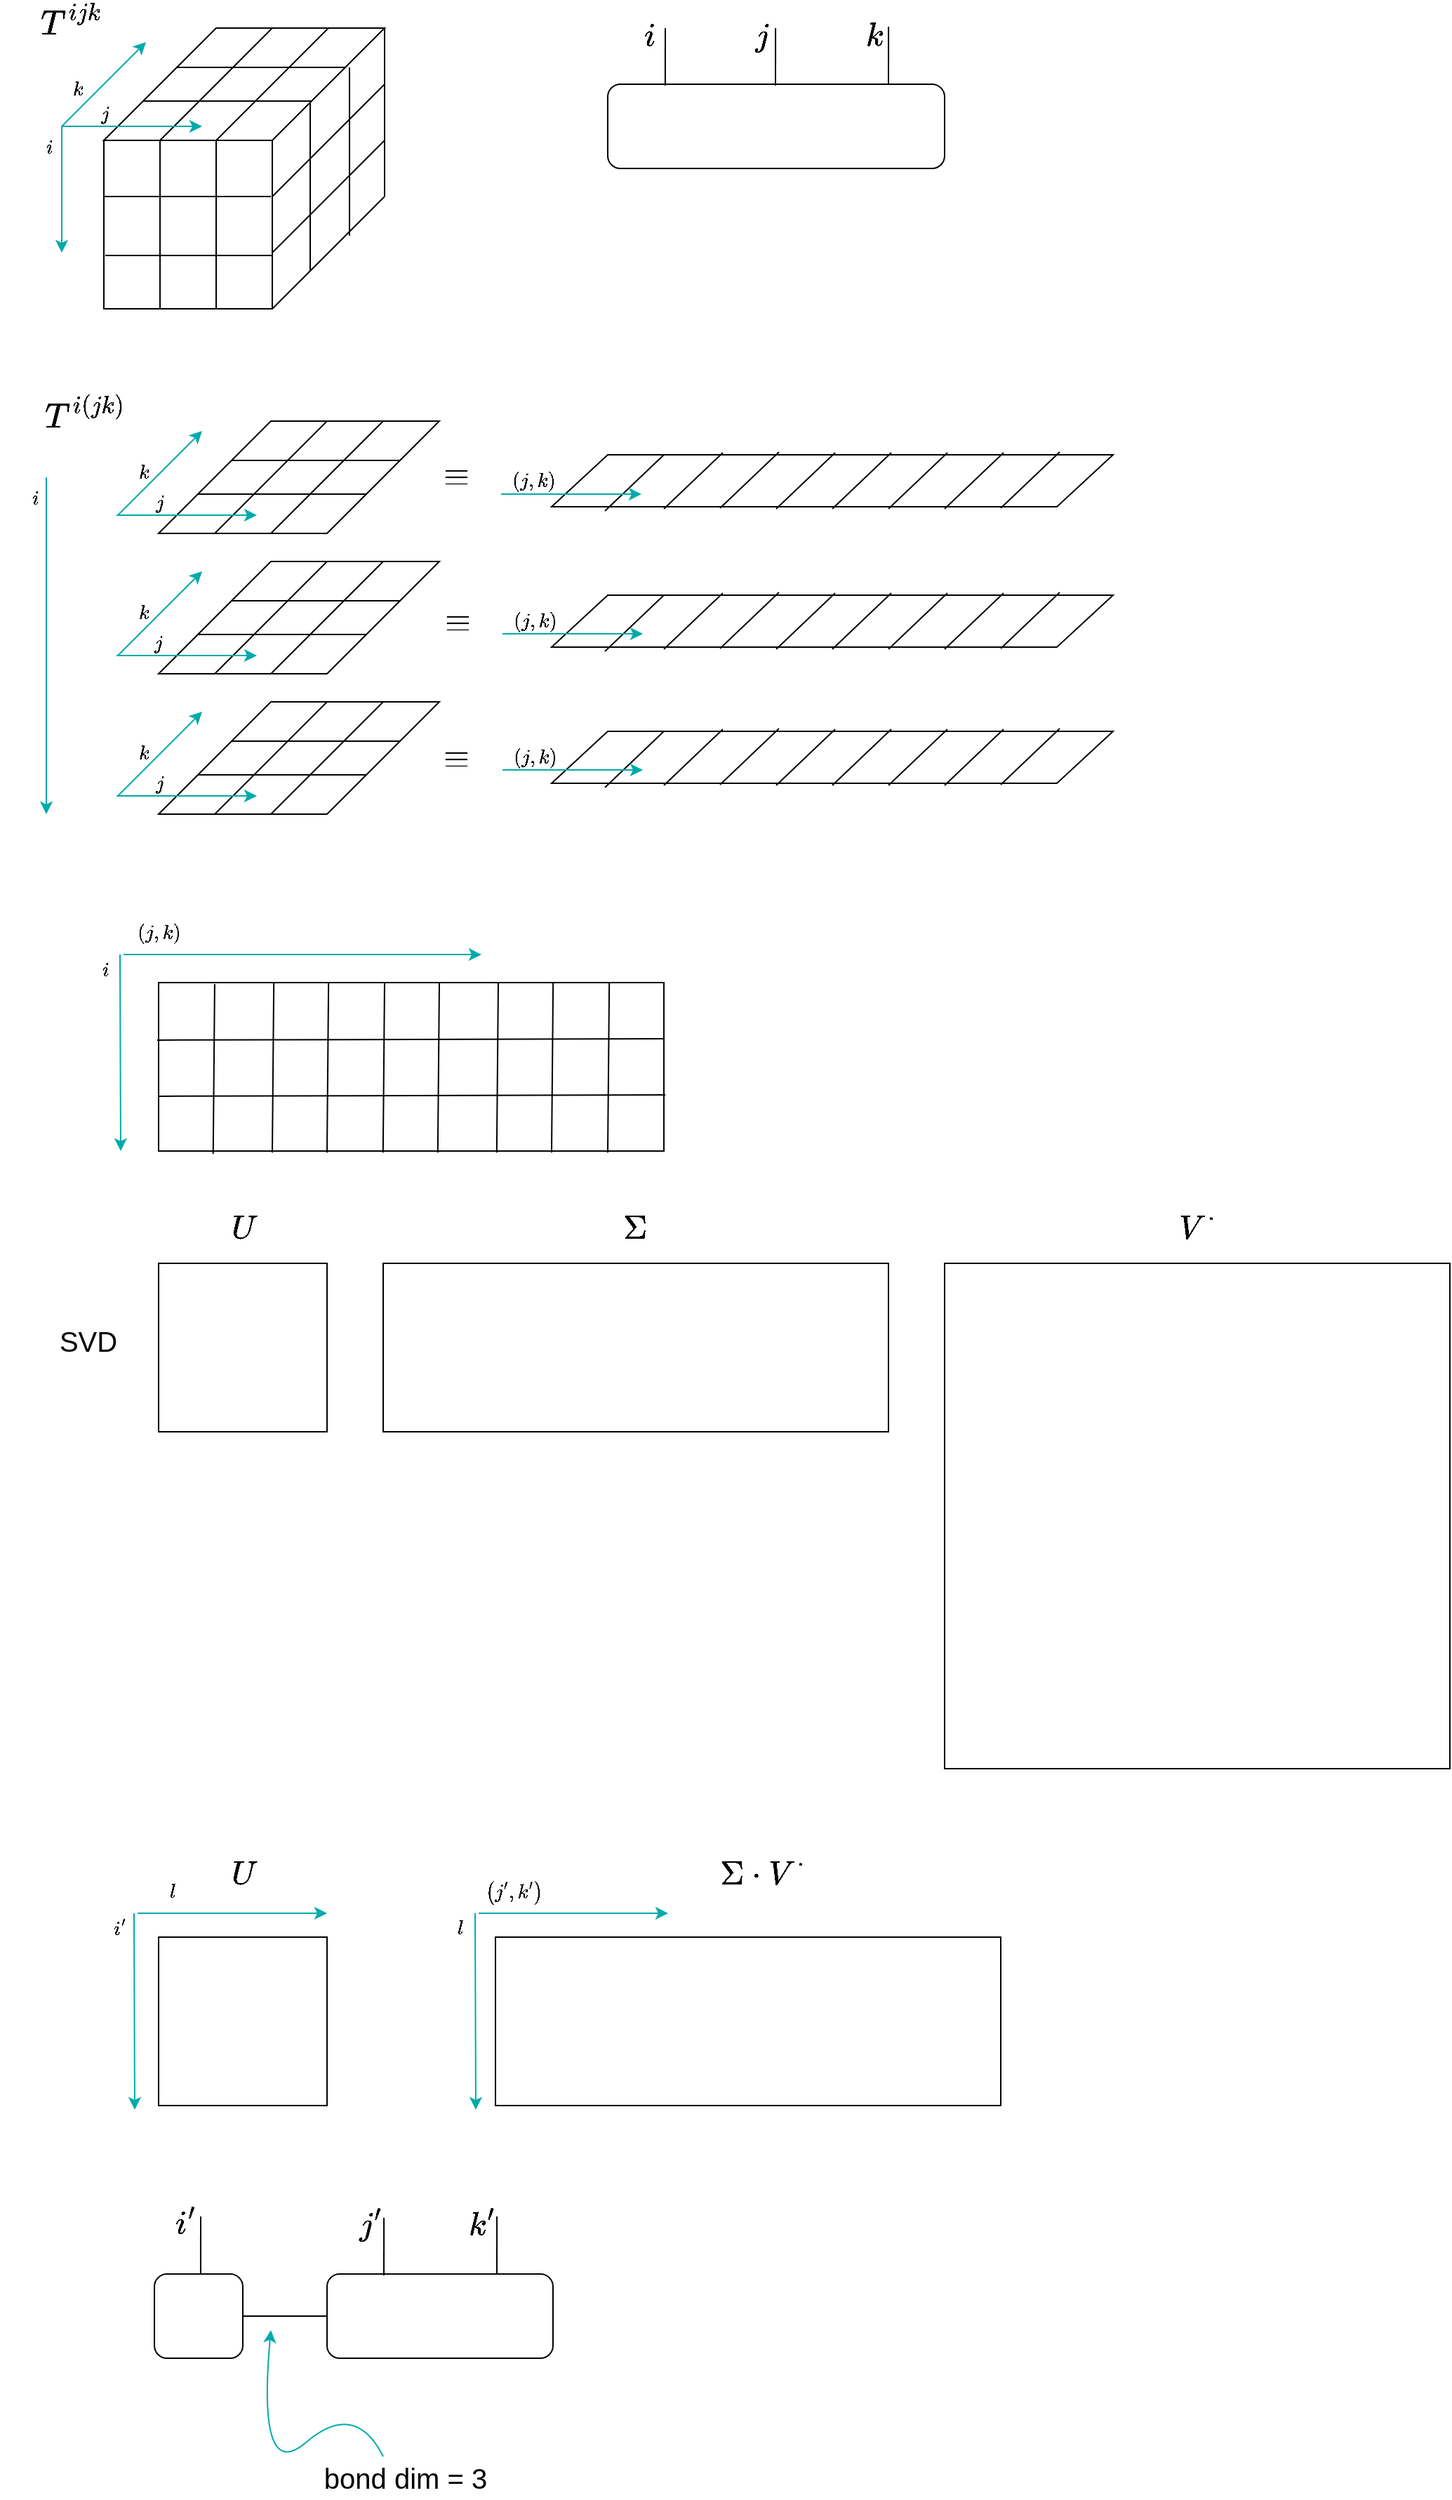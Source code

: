 <mxfile version="20.2.0" type="github">
  <diagram id="OLXH5Rios0bmcm2Qf8b4" name="ページ1">
    <mxGraphModel dx="574" dy="364" grid="1" gridSize="10" guides="1" tooltips="1" connect="1" arrows="1" fold="1" page="1" pageScale="1" pageWidth="1169" pageHeight="1654" math="1" shadow="0">
      <root>
        <mxCell id="0" />
        <mxCell id="1" parent="0" />
        <mxCell id="bx8ym8qFhhhml1JpM3Kk-1" value="" style="shape=parallelogram;perimeter=parallelogramPerimeter;whiteSpace=wrap;html=1;fixedSize=1;size=80;" vertex="1" parent="1">
          <mxGeometry x="81" y="40" width="200" height="80" as="geometry" />
        </mxCell>
        <mxCell id="bx8ym8qFhhhml1JpM3Kk-2" value="" style="whiteSpace=wrap;html=1;aspect=fixed;" vertex="1" parent="1">
          <mxGeometry x="81" y="120" width="120" height="120" as="geometry" />
        </mxCell>
        <mxCell id="bx8ym8qFhhhml1JpM3Kk-4" value="" style="endArrow=none;html=1;rounded=0;entryX=1;entryY=0;entryDx=0;entryDy=0;" edge="1" parent="1" target="bx8ym8qFhhhml1JpM3Kk-1">
          <mxGeometry width="50" height="50" relative="1" as="geometry">
            <mxPoint x="281" y="160" as="sourcePoint" />
            <mxPoint x="291" y="170" as="targetPoint" />
          </mxGeometry>
        </mxCell>
        <mxCell id="bx8ym8qFhhhml1JpM3Kk-6" value="" style="endArrow=none;html=1;rounded=0;exitX=1;exitY=1;exitDx=0;exitDy=0;" edge="1" parent="1" source="bx8ym8qFhhhml1JpM3Kk-2">
          <mxGeometry width="50" height="50" relative="1" as="geometry">
            <mxPoint x="241" y="220" as="sourcePoint" />
            <mxPoint x="281" y="160" as="targetPoint" />
          </mxGeometry>
        </mxCell>
        <mxCell id="bx8ym8qFhhhml1JpM3Kk-7" value="" style="endArrow=none;html=1;rounded=0;entryX=1;entryY=0;entryDx=0;entryDy=0;" edge="1" parent="1">
          <mxGeometry width="50" height="50" relative="1" as="geometry">
            <mxPoint x="121" y="240" as="sourcePoint" />
            <mxPoint x="121" y="120" as="targetPoint" />
          </mxGeometry>
        </mxCell>
        <mxCell id="bx8ym8qFhhhml1JpM3Kk-8" value="" style="endArrow=none;html=1;rounded=0;entryX=1;entryY=0;entryDx=0;entryDy=0;" edge="1" parent="1">
          <mxGeometry width="50" height="50" relative="1" as="geometry">
            <mxPoint x="161" y="240" as="sourcePoint" />
            <mxPoint x="161" y="120" as="targetPoint" />
          </mxGeometry>
        </mxCell>
        <mxCell id="bx8ym8qFhhhml1JpM3Kk-9" value="" style="endArrow=none;html=1;rounded=0;exitX=1;exitY=1;exitDx=0;exitDy=0;" edge="1" parent="1">
          <mxGeometry width="50" height="50" relative="1" as="geometry">
            <mxPoint x="201" y="160" as="sourcePoint" />
            <mxPoint x="281" y="80" as="targetPoint" />
          </mxGeometry>
        </mxCell>
        <mxCell id="bx8ym8qFhhhml1JpM3Kk-10" value="" style="endArrow=none;html=1;rounded=0;exitX=1;exitY=1;exitDx=0;exitDy=0;" edge="1" parent="1">
          <mxGeometry width="50" height="50" relative="1" as="geometry">
            <mxPoint x="201" y="200" as="sourcePoint" />
            <mxPoint x="281" y="120" as="targetPoint" />
          </mxGeometry>
        </mxCell>
        <mxCell id="bx8ym8qFhhhml1JpM3Kk-11" value="" style="endArrow=none;html=1;rounded=0;entryX=1;entryY=0;entryDx=0;entryDy=0;" edge="1" parent="1">
          <mxGeometry width="50" height="50" relative="1" as="geometry">
            <mxPoint x="256" y="188" as="sourcePoint" />
            <mxPoint x="256" y="68" as="targetPoint" />
          </mxGeometry>
        </mxCell>
        <mxCell id="bx8ym8qFhhhml1JpM3Kk-12" value="" style="endArrow=none;html=1;rounded=0;entryX=1;entryY=0;entryDx=0;entryDy=0;" edge="1" parent="1">
          <mxGeometry width="50" height="50" relative="1" as="geometry">
            <mxPoint x="228" y="213" as="sourcePoint" />
            <mxPoint x="228" y="93" as="targetPoint" />
          </mxGeometry>
        </mxCell>
        <mxCell id="bx8ym8qFhhhml1JpM3Kk-13" value="" style="endArrow=none;html=1;rounded=0;" edge="1" parent="1">
          <mxGeometry width="50" height="50" relative="1" as="geometry">
            <mxPoint x="109" y="92" as="sourcePoint" />
            <mxPoint x="229" y="92" as="targetPoint" />
          </mxGeometry>
        </mxCell>
        <mxCell id="bx8ym8qFhhhml1JpM3Kk-14" value="" style="endArrow=none;html=1;rounded=0;" edge="1" parent="1">
          <mxGeometry width="50" height="50" relative="1" as="geometry">
            <mxPoint x="133" y="68" as="sourcePoint" />
            <mxPoint x="253" y="68" as="targetPoint" />
          </mxGeometry>
        </mxCell>
        <mxCell id="bx8ym8qFhhhml1JpM3Kk-15" value="" style="endArrow=none;html=1;rounded=0;exitX=1;exitY=1;exitDx=0;exitDy=0;" edge="1" parent="1">
          <mxGeometry width="50" height="50" relative="1" as="geometry">
            <mxPoint x="121" y="120" as="sourcePoint" />
            <mxPoint x="201" y="40" as="targetPoint" />
          </mxGeometry>
        </mxCell>
        <mxCell id="bx8ym8qFhhhml1JpM3Kk-16" value="" style="endArrow=none;html=1;rounded=0;exitX=1;exitY=1;exitDx=0;exitDy=0;" edge="1" parent="1">
          <mxGeometry width="50" height="50" relative="1" as="geometry">
            <mxPoint x="161" y="120" as="sourcePoint" />
            <mxPoint x="241" y="40" as="targetPoint" />
          </mxGeometry>
        </mxCell>
        <mxCell id="bx8ym8qFhhhml1JpM3Kk-19" value="" style="endArrow=none;html=1;rounded=0;exitX=0.008;exitY=0.683;exitDx=0;exitDy=0;exitPerimeter=0;entryX=1;entryY=0.683;entryDx=0;entryDy=0;entryPerimeter=0;" edge="1" parent="1" source="bx8ym8qFhhhml1JpM3Kk-2" target="bx8ym8qFhhhml1JpM3Kk-2">
          <mxGeometry width="50" height="50" relative="1" as="geometry">
            <mxPoint x="241" y="220" as="sourcePoint" />
            <mxPoint x="291" y="170" as="targetPoint" />
          </mxGeometry>
        </mxCell>
        <mxCell id="bx8ym8qFhhhml1JpM3Kk-20" value="" style="endArrow=none;html=1;rounded=0;exitX=0.008;exitY=0.683;exitDx=0;exitDy=0;exitPerimeter=0;entryX=1;entryY=0.683;entryDx=0;entryDy=0;entryPerimeter=0;" edge="1" parent="1">
          <mxGeometry width="50" height="50" relative="1" as="geometry">
            <mxPoint x="81.0" y="160.0" as="sourcePoint" />
            <mxPoint x="200.04" y="160.0" as="targetPoint" />
          </mxGeometry>
        </mxCell>
        <mxCell id="bx8ym8qFhhhml1JpM3Kk-21" value="" style="endArrow=classic;html=1;rounded=0;strokeColor=#00AAAA;entryX=0.35;entryY=0.875;entryDx=0;entryDy=0;entryPerimeter=0;" edge="1" parent="1" target="bx8ym8qFhhhml1JpM3Kk-1">
          <mxGeometry width="50" height="50" relative="1" as="geometry">
            <mxPoint x="51" y="110" as="sourcePoint" />
            <mxPoint x="221" y="170" as="targetPoint" />
          </mxGeometry>
        </mxCell>
        <mxCell id="bx8ym8qFhhhml1JpM3Kk-23" value="" style="endArrow=classic;html=1;rounded=0;strokeColor=#00AAAA;" edge="1" parent="1">
          <mxGeometry width="50" height="50" relative="1" as="geometry">
            <mxPoint x="51" y="110" as="sourcePoint" />
            <mxPoint x="51" y="200" as="targetPoint" />
          </mxGeometry>
        </mxCell>
        <mxCell id="bx8ym8qFhhhml1JpM3Kk-24" value="" style="endArrow=classic;html=1;rounded=0;strokeColor=#00AAAA;" edge="1" parent="1">
          <mxGeometry width="50" height="50" relative="1" as="geometry">
            <mxPoint x="51" y="110" as="sourcePoint" />
            <mxPoint x="111" y="50" as="targetPoint" />
          </mxGeometry>
        </mxCell>
        <mxCell id="bx8ym8qFhhhml1JpM3Kk-25" value="`i`" style="text;html=1;strokeColor=none;fillColor=none;align=center;verticalAlign=middle;whiteSpace=wrap;rounded=0;" vertex="1" parent="1">
          <mxGeometry x="17" y="110" width="50" height="30" as="geometry" />
        </mxCell>
        <mxCell id="bx8ym8qFhhhml1JpM3Kk-26" value="`j`" style="text;html=1;strokeColor=none;fillColor=none;align=center;verticalAlign=middle;whiteSpace=wrap;rounded=0;" vertex="1" parent="1">
          <mxGeometry x="57" y="86" width="50" height="30" as="geometry" />
        </mxCell>
        <mxCell id="bx8ym8qFhhhml1JpM3Kk-28" value="`k`" style="text;html=1;strokeColor=none;fillColor=none;align=center;verticalAlign=middle;whiteSpace=wrap;rounded=0;" vertex="1" parent="1">
          <mxGeometry x="38" y="69" width="50" height="30" as="geometry" />
        </mxCell>
        <mxCell id="bx8ym8qFhhhml1JpM3Kk-38" value="" style="shape=parallelogram;perimeter=parallelogramPerimeter;whiteSpace=wrap;html=1;fixedSize=1;size=80;" vertex="1" parent="1">
          <mxGeometry x="120" y="320" width="200" height="80" as="geometry" />
        </mxCell>
        <mxCell id="bx8ym8qFhhhml1JpM3Kk-39" value="" style="endArrow=none;html=1;rounded=0;" edge="1" parent="1">
          <mxGeometry width="50" height="50" relative="1" as="geometry">
            <mxPoint x="148" y="372" as="sourcePoint" />
            <mxPoint x="268" y="372" as="targetPoint" />
          </mxGeometry>
        </mxCell>
        <mxCell id="bx8ym8qFhhhml1JpM3Kk-40" value="" style="endArrow=none;html=1;rounded=0;" edge="1" parent="1">
          <mxGeometry width="50" height="50" relative="1" as="geometry">
            <mxPoint x="172" y="348" as="sourcePoint" />
            <mxPoint x="292" y="348" as="targetPoint" />
          </mxGeometry>
        </mxCell>
        <mxCell id="bx8ym8qFhhhml1JpM3Kk-41" value="" style="endArrow=none;html=1;rounded=0;exitX=1;exitY=1;exitDx=0;exitDy=0;" edge="1" parent="1">
          <mxGeometry width="50" height="50" relative="1" as="geometry">
            <mxPoint x="160" y="400" as="sourcePoint" />
            <mxPoint x="240" y="320" as="targetPoint" />
          </mxGeometry>
        </mxCell>
        <mxCell id="bx8ym8qFhhhml1JpM3Kk-42" value="" style="endArrow=none;html=1;rounded=0;exitX=1;exitY=1;exitDx=0;exitDy=0;" edge="1" parent="1">
          <mxGeometry width="50" height="50" relative="1" as="geometry">
            <mxPoint x="200" y="400" as="sourcePoint" />
            <mxPoint x="280" y="320" as="targetPoint" />
          </mxGeometry>
        </mxCell>
        <mxCell id="bx8ym8qFhhhml1JpM3Kk-43" value="" style="shape=parallelogram;perimeter=parallelogramPerimeter;whiteSpace=wrap;html=1;fixedSize=1;size=80;" vertex="1" parent="1">
          <mxGeometry x="120" y="420" width="200" height="80" as="geometry" />
        </mxCell>
        <mxCell id="bx8ym8qFhhhml1JpM3Kk-44" value="" style="endArrow=none;html=1;rounded=0;" edge="1" parent="1">
          <mxGeometry width="50" height="50" relative="1" as="geometry">
            <mxPoint x="148" y="472" as="sourcePoint" />
            <mxPoint x="268" y="472" as="targetPoint" />
          </mxGeometry>
        </mxCell>
        <mxCell id="bx8ym8qFhhhml1JpM3Kk-45" value="" style="endArrow=none;html=1;rounded=0;" edge="1" parent="1">
          <mxGeometry width="50" height="50" relative="1" as="geometry">
            <mxPoint x="172" y="448" as="sourcePoint" />
            <mxPoint x="292" y="448" as="targetPoint" />
          </mxGeometry>
        </mxCell>
        <mxCell id="bx8ym8qFhhhml1JpM3Kk-46" value="" style="endArrow=none;html=1;rounded=0;exitX=1;exitY=1;exitDx=0;exitDy=0;" edge="1" parent="1">
          <mxGeometry width="50" height="50" relative="1" as="geometry">
            <mxPoint x="160" y="500" as="sourcePoint" />
            <mxPoint x="240" y="420" as="targetPoint" />
          </mxGeometry>
        </mxCell>
        <mxCell id="bx8ym8qFhhhml1JpM3Kk-47" value="" style="endArrow=none;html=1;rounded=0;exitX=1;exitY=1;exitDx=0;exitDy=0;" edge="1" parent="1">
          <mxGeometry width="50" height="50" relative="1" as="geometry">
            <mxPoint x="200" y="500" as="sourcePoint" />
            <mxPoint x="280" y="420" as="targetPoint" />
          </mxGeometry>
        </mxCell>
        <mxCell id="bx8ym8qFhhhml1JpM3Kk-48" value="" style="shape=parallelogram;perimeter=parallelogramPerimeter;whiteSpace=wrap;html=1;fixedSize=1;size=80;" vertex="1" parent="1">
          <mxGeometry x="120" y="520" width="200" height="80" as="geometry" />
        </mxCell>
        <mxCell id="bx8ym8qFhhhml1JpM3Kk-49" value="" style="endArrow=none;html=1;rounded=0;" edge="1" parent="1">
          <mxGeometry width="50" height="50" relative="1" as="geometry">
            <mxPoint x="148" y="572" as="sourcePoint" />
            <mxPoint x="268" y="572" as="targetPoint" />
          </mxGeometry>
        </mxCell>
        <mxCell id="bx8ym8qFhhhml1JpM3Kk-50" value="" style="endArrow=none;html=1;rounded=0;" edge="1" parent="1">
          <mxGeometry width="50" height="50" relative="1" as="geometry">
            <mxPoint x="172" y="548" as="sourcePoint" />
            <mxPoint x="292" y="548" as="targetPoint" />
          </mxGeometry>
        </mxCell>
        <mxCell id="bx8ym8qFhhhml1JpM3Kk-51" value="" style="endArrow=none;html=1;rounded=0;exitX=1;exitY=1;exitDx=0;exitDy=0;" edge="1" parent="1">
          <mxGeometry width="50" height="50" relative="1" as="geometry">
            <mxPoint x="160" y="600" as="sourcePoint" />
            <mxPoint x="240" y="520" as="targetPoint" />
          </mxGeometry>
        </mxCell>
        <mxCell id="bx8ym8qFhhhml1JpM3Kk-52" value="" style="endArrow=none;html=1;rounded=0;exitX=1;exitY=1;exitDx=0;exitDy=0;" edge="1" parent="1">
          <mxGeometry width="50" height="50" relative="1" as="geometry">
            <mxPoint x="200" y="600" as="sourcePoint" />
            <mxPoint x="280" y="520" as="targetPoint" />
          </mxGeometry>
        </mxCell>
        <mxCell id="bx8ym8qFhhhml1JpM3Kk-53" value="" style="endArrow=classic;html=1;rounded=0;strokeColor=#00AAAA;entryX=0.35;entryY=0.875;entryDx=0;entryDy=0;entryPerimeter=0;" edge="1" parent="1">
          <mxGeometry width="50" height="50" relative="1" as="geometry">
            <mxPoint x="90" y="587" as="sourcePoint" />
            <mxPoint x="190" y="587" as="targetPoint" />
          </mxGeometry>
        </mxCell>
        <mxCell id="bx8ym8qFhhhml1JpM3Kk-54" value="`j`" style="text;html=1;strokeColor=none;fillColor=none;align=center;verticalAlign=middle;whiteSpace=wrap;rounded=0;" vertex="1" parent="1">
          <mxGeometry x="96" y="563" width="50" height="30" as="geometry" />
        </mxCell>
        <mxCell id="bx8ym8qFhhhml1JpM3Kk-55" value="`k`" style="text;html=1;strokeColor=none;fillColor=none;align=center;verticalAlign=middle;whiteSpace=wrap;rounded=0;" vertex="1" parent="1">
          <mxGeometry x="85" y="542" width="50" height="30" as="geometry" />
        </mxCell>
        <mxCell id="bx8ym8qFhhhml1JpM3Kk-57" value="" style="endArrow=classic;html=1;rounded=0;strokeColor=#00AAAA;" edge="1" parent="1">
          <mxGeometry width="50" height="50" relative="1" as="geometry">
            <mxPoint x="91" y="587" as="sourcePoint" />
            <mxPoint x="151" y="527" as="targetPoint" />
          </mxGeometry>
        </mxCell>
        <mxCell id="bx8ym8qFhhhml1JpM3Kk-58" value="" style="endArrow=classic;html=1;rounded=0;strokeColor=#00AAAA;entryX=0.35;entryY=0.875;entryDx=0;entryDy=0;entryPerimeter=0;" edge="1" parent="1">
          <mxGeometry width="50" height="50" relative="1" as="geometry">
            <mxPoint x="90" y="387" as="sourcePoint" />
            <mxPoint x="190" y="387" as="targetPoint" />
          </mxGeometry>
        </mxCell>
        <mxCell id="bx8ym8qFhhhml1JpM3Kk-59" value="`j`" style="text;html=1;strokeColor=none;fillColor=none;align=center;verticalAlign=middle;whiteSpace=wrap;rounded=0;" vertex="1" parent="1">
          <mxGeometry x="96" y="363" width="50" height="30" as="geometry" />
        </mxCell>
        <mxCell id="bx8ym8qFhhhml1JpM3Kk-60" value="`k`" style="text;html=1;strokeColor=none;fillColor=none;align=center;verticalAlign=middle;whiteSpace=wrap;rounded=0;" vertex="1" parent="1">
          <mxGeometry x="85" y="342" width="50" height="30" as="geometry" />
        </mxCell>
        <mxCell id="bx8ym8qFhhhml1JpM3Kk-61" value="" style="endArrow=classic;html=1;rounded=0;strokeColor=#00AAAA;" edge="1" parent="1">
          <mxGeometry width="50" height="50" relative="1" as="geometry">
            <mxPoint x="91" y="387" as="sourcePoint" />
            <mxPoint x="151" y="327" as="targetPoint" />
          </mxGeometry>
        </mxCell>
        <mxCell id="bx8ym8qFhhhml1JpM3Kk-62" value="" style="endArrow=classic;html=1;rounded=0;strokeColor=#00AAAA;entryX=0.35;entryY=0.875;entryDx=0;entryDy=0;entryPerimeter=0;" edge="1" parent="1">
          <mxGeometry width="50" height="50" relative="1" as="geometry">
            <mxPoint x="90" y="487" as="sourcePoint" />
            <mxPoint x="190" y="487" as="targetPoint" />
          </mxGeometry>
        </mxCell>
        <mxCell id="bx8ym8qFhhhml1JpM3Kk-63" value="`j`" style="text;html=1;strokeColor=none;fillColor=none;align=center;verticalAlign=middle;whiteSpace=wrap;rounded=0;" vertex="1" parent="1">
          <mxGeometry x="95" y="463" width="50" height="30" as="geometry" />
        </mxCell>
        <mxCell id="bx8ym8qFhhhml1JpM3Kk-64" value="`k`" style="text;html=1;strokeColor=none;fillColor=none;align=center;verticalAlign=middle;whiteSpace=wrap;rounded=0;" vertex="1" parent="1">
          <mxGeometry x="85" y="442" width="50" height="30" as="geometry" />
        </mxCell>
        <mxCell id="bx8ym8qFhhhml1JpM3Kk-65" value="" style="endArrow=classic;html=1;rounded=0;strokeColor=#00AAAA;" edge="1" parent="1">
          <mxGeometry width="50" height="50" relative="1" as="geometry">
            <mxPoint x="91" y="487" as="sourcePoint" />
            <mxPoint x="151" y="427" as="targetPoint" />
          </mxGeometry>
        </mxCell>
        <mxCell id="bx8ym8qFhhhml1JpM3Kk-66" value="" style="endArrow=classic;html=1;rounded=0;strokeColor=#00AAAA;" edge="1" parent="1">
          <mxGeometry width="50" height="50" relative="1" as="geometry">
            <mxPoint x="40" y="360" as="sourcePoint" />
            <mxPoint x="40" y="600" as="targetPoint" />
          </mxGeometry>
        </mxCell>
        <mxCell id="bx8ym8qFhhhml1JpM3Kk-67" value="`i`" style="text;html=1;strokeColor=none;fillColor=none;align=center;verticalAlign=middle;whiteSpace=wrap;rounded=0;" vertex="1" parent="1">
          <mxGeometry x="7" y="360" width="50" height="30" as="geometry" />
        </mxCell>
        <mxCell id="bx8ym8qFhhhml1JpM3Kk-68" value="" style="shape=parallelogram;perimeter=parallelogramPerimeter;whiteSpace=wrap;html=1;fixedSize=1;size=40;" vertex="1" parent="1">
          <mxGeometry x="400" y="344" width="400" height="37" as="geometry" />
        </mxCell>
        <mxCell id="bx8ym8qFhhhml1JpM3Kk-70" value="" style="endArrow=none;html=1;rounded=0;strokeColor=#000000;exitX=0.095;exitY=1.081;exitDx=0;exitDy=0;exitPerimeter=0;" edge="1" parent="1" source="bx8ym8qFhhhml1JpM3Kk-68">
          <mxGeometry width="50" height="50" relative="1" as="geometry">
            <mxPoint x="420" y="374" as="sourcePoint" />
            <mxPoint x="480" y="344" as="targetPoint" />
          </mxGeometry>
        </mxCell>
        <mxCell id="bx8ym8qFhhhml1JpM3Kk-73" value="" style="endArrow=none;html=1;rounded=0;strokeColor=#000000;exitX=0.095;exitY=1.081;exitDx=0;exitDy=0;exitPerimeter=0;" edge="1" parent="1">
          <mxGeometry width="50" height="50" relative="1" as="geometry">
            <mxPoint x="480" y="382.497" as="sourcePoint" />
            <mxPoint x="522" y="342.5" as="targetPoint" />
          </mxGeometry>
        </mxCell>
        <mxCell id="bx8ym8qFhhhml1JpM3Kk-74" value="" style="endArrow=none;html=1;rounded=0;strokeColor=#000000;exitX=0.095;exitY=1.081;exitDx=0;exitDy=0;exitPerimeter=0;" edge="1" parent="1">
          <mxGeometry width="50" height="50" relative="1" as="geometry">
            <mxPoint x="520" y="381.997" as="sourcePoint" />
            <mxPoint x="562" y="342" as="targetPoint" />
          </mxGeometry>
        </mxCell>
        <mxCell id="bx8ym8qFhhhml1JpM3Kk-75" value="" style="endArrow=none;html=1;rounded=0;strokeColor=#000000;exitX=0.095;exitY=1.081;exitDx=0;exitDy=0;exitPerimeter=0;" edge="1" parent="1">
          <mxGeometry width="50" height="50" relative="1" as="geometry">
            <mxPoint x="560" y="382.497" as="sourcePoint" />
            <mxPoint x="602" y="342.5" as="targetPoint" />
          </mxGeometry>
        </mxCell>
        <mxCell id="bx8ym8qFhhhml1JpM3Kk-76" value="" style="endArrow=none;html=1;rounded=0;strokeColor=#000000;exitX=0.095;exitY=1.081;exitDx=0;exitDy=0;exitPerimeter=0;" edge="1" parent="1">
          <mxGeometry width="50" height="50" relative="1" as="geometry">
            <mxPoint x="600" y="382.497" as="sourcePoint" />
            <mxPoint x="642" y="342.5" as="targetPoint" />
          </mxGeometry>
        </mxCell>
        <mxCell id="bx8ym8qFhhhml1JpM3Kk-77" value="" style="endArrow=none;html=1;rounded=0;strokeColor=#000000;exitX=0.095;exitY=1.081;exitDx=0;exitDy=0;exitPerimeter=0;" edge="1" parent="1">
          <mxGeometry width="50" height="50" relative="1" as="geometry">
            <mxPoint x="640" y="382.497" as="sourcePoint" />
            <mxPoint x="682" y="342.5" as="targetPoint" />
          </mxGeometry>
        </mxCell>
        <mxCell id="bx8ym8qFhhhml1JpM3Kk-78" value="" style="endArrow=none;html=1;rounded=0;strokeColor=#000000;exitX=0.095;exitY=1.081;exitDx=0;exitDy=0;exitPerimeter=0;" edge="1" parent="1">
          <mxGeometry width="50" height="50" relative="1" as="geometry">
            <mxPoint x="680" y="382.497" as="sourcePoint" />
            <mxPoint x="722" y="342.5" as="targetPoint" />
          </mxGeometry>
        </mxCell>
        <mxCell id="bx8ym8qFhhhml1JpM3Kk-79" value="" style="endArrow=none;html=1;rounded=0;strokeColor=#000000;exitX=0.095;exitY=1.081;exitDx=0;exitDy=0;exitPerimeter=0;" edge="1" parent="1">
          <mxGeometry width="50" height="50" relative="1" as="geometry">
            <mxPoint x="720" y="381.997" as="sourcePoint" />
            <mxPoint x="762" y="342" as="targetPoint" />
          </mxGeometry>
        </mxCell>
        <mxCell id="bx8ym8qFhhhml1JpM3Kk-80" value="" style="shape=parallelogram;perimeter=parallelogramPerimeter;whiteSpace=wrap;html=1;fixedSize=1;size=40;" vertex="1" parent="1">
          <mxGeometry x="400" y="444" width="400" height="37" as="geometry" />
        </mxCell>
        <mxCell id="bx8ym8qFhhhml1JpM3Kk-81" value="" style="endArrow=none;html=1;rounded=0;strokeColor=#000000;exitX=0.095;exitY=1.081;exitDx=0;exitDy=0;exitPerimeter=0;" edge="1" parent="1" source="bx8ym8qFhhhml1JpM3Kk-80">
          <mxGeometry width="50" height="50" relative="1" as="geometry">
            <mxPoint x="420" y="474" as="sourcePoint" />
            <mxPoint x="480" y="444" as="targetPoint" />
          </mxGeometry>
        </mxCell>
        <mxCell id="bx8ym8qFhhhml1JpM3Kk-82" value="" style="endArrow=none;html=1;rounded=0;strokeColor=#000000;exitX=0.095;exitY=1.081;exitDx=0;exitDy=0;exitPerimeter=0;" edge="1" parent="1">
          <mxGeometry width="50" height="50" relative="1" as="geometry">
            <mxPoint x="480" y="482.497" as="sourcePoint" />
            <mxPoint x="522" y="442.5" as="targetPoint" />
          </mxGeometry>
        </mxCell>
        <mxCell id="bx8ym8qFhhhml1JpM3Kk-83" value="" style="endArrow=none;html=1;rounded=0;strokeColor=#000000;exitX=0.095;exitY=1.081;exitDx=0;exitDy=0;exitPerimeter=0;" edge="1" parent="1">
          <mxGeometry width="50" height="50" relative="1" as="geometry">
            <mxPoint x="520" y="481.997" as="sourcePoint" />
            <mxPoint x="562" y="442" as="targetPoint" />
          </mxGeometry>
        </mxCell>
        <mxCell id="bx8ym8qFhhhml1JpM3Kk-84" value="" style="endArrow=none;html=1;rounded=0;strokeColor=#000000;exitX=0.095;exitY=1.081;exitDx=0;exitDy=0;exitPerimeter=0;" edge="1" parent="1">
          <mxGeometry width="50" height="50" relative="1" as="geometry">
            <mxPoint x="560" y="482.497" as="sourcePoint" />
            <mxPoint x="602" y="442.5" as="targetPoint" />
          </mxGeometry>
        </mxCell>
        <mxCell id="bx8ym8qFhhhml1JpM3Kk-85" value="" style="endArrow=none;html=1;rounded=0;strokeColor=#000000;exitX=0.095;exitY=1.081;exitDx=0;exitDy=0;exitPerimeter=0;" edge="1" parent="1">
          <mxGeometry width="50" height="50" relative="1" as="geometry">
            <mxPoint x="600" y="482.497" as="sourcePoint" />
            <mxPoint x="642" y="442.5" as="targetPoint" />
          </mxGeometry>
        </mxCell>
        <mxCell id="bx8ym8qFhhhml1JpM3Kk-86" value="" style="endArrow=none;html=1;rounded=0;strokeColor=#000000;exitX=0.095;exitY=1.081;exitDx=0;exitDy=0;exitPerimeter=0;" edge="1" parent="1">
          <mxGeometry width="50" height="50" relative="1" as="geometry">
            <mxPoint x="640" y="482.497" as="sourcePoint" />
            <mxPoint x="682" y="442.5" as="targetPoint" />
          </mxGeometry>
        </mxCell>
        <mxCell id="bx8ym8qFhhhml1JpM3Kk-87" value="" style="endArrow=none;html=1;rounded=0;strokeColor=#000000;exitX=0.095;exitY=1.081;exitDx=0;exitDy=0;exitPerimeter=0;" edge="1" parent="1">
          <mxGeometry width="50" height="50" relative="1" as="geometry">
            <mxPoint x="680" y="482.497" as="sourcePoint" />
            <mxPoint x="722" y="442.5" as="targetPoint" />
          </mxGeometry>
        </mxCell>
        <mxCell id="bx8ym8qFhhhml1JpM3Kk-88" value="" style="endArrow=none;html=1;rounded=0;strokeColor=#000000;exitX=0.095;exitY=1.081;exitDx=0;exitDy=0;exitPerimeter=0;" edge="1" parent="1">
          <mxGeometry width="50" height="50" relative="1" as="geometry">
            <mxPoint x="720" y="481.997" as="sourcePoint" />
            <mxPoint x="762" y="442" as="targetPoint" />
          </mxGeometry>
        </mxCell>
        <mxCell id="bx8ym8qFhhhml1JpM3Kk-89" value="" style="shape=parallelogram;perimeter=parallelogramPerimeter;whiteSpace=wrap;html=1;fixedSize=1;size=40;" vertex="1" parent="1">
          <mxGeometry x="400" y="541" width="400" height="37" as="geometry" />
        </mxCell>
        <mxCell id="bx8ym8qFhhhml1JpM3Kk-90" value="" style="endArrow=none;html=1;rounded=0;strokeColor=#000000;exitX=0.095;exitY=1.081;exitDx=0;exitDy=0;exitPerimeter=0;" edge="1" parent="1" source="bx8ym8qFhhhml1JpM3Kk-89">
          <mxGeometry width="50" height="50" relative="1" as="geometry">
            <mxPoint x="420" y="571" as="sourcePoint" />
            <mxPoint x="480" y="541" as="targetPoint" />
          </mxGeometry>
        </mxCell>
        <mxCell id="bx8ym8qFhhhml1JpM3Kk-91" value="" style="endArrow=none;html=1;rounded=0;strokeColor=#000000;exitX=0.095;exitY=1.081;exitDx=0;exitDy=0;exitPerimeter=0;" edge="1" parent="1">
          <mxGeometry width="50" height="50" relative="1" as="geometry">
            <mxPoint x="480" y="579.497" as="sourcePoint" />
            <mxPoint x="522" y="539.5" as="targetPoint" />
          </mxGeometry>
        </mxCell>
        <mxCell id="bx8ym8qFhhhml1JpM3Kk-92" value="" style="endArrow=none;html=1;rounded=0;strokeColor=#000000;exitX=0.095;exitY=1.081;exitDx=0;exitDy=0;exitPerimeter=0;" edge="1" parent="1">
          <mxGeometry width="50" height="50" relative="1" as="geometry">
            <mxPoint x="520" y="578.997" as="sourcePoint" />
            <mxPoint x="562" y="539" as="targetPoint" />
          </mxGeometry>
        </mxCell>
        <mxCell id="bx8ym8qFhhhml1JpM3Kk-93" value="" style="endArrow=none;html=1;rounded=0;strokeColor=#000000;exitX=0.095;exitY=1.081;exitDx=0;exitDy=0;exitPerimeter=0;" edge="1" parent="1">
          <mxGeometry width="50" height="50" relative="1" as="geometry">
            <mxPoint x="560" y="579.497" as="sourcePoint" />
            <mxPoint x="602" y="539.5" as="targetPoint" />
          </mxGeometry>
        </mxCell>
        <mxCell id="bx8ym8qFhhhml1JpM3Kk-94" value="" style="endArrow=none;html=1;rounded=0;strokeColor=#000000;exitX=0.095;exitY=1.081;exitDx=0;exitDy=0;exitPerimeter=0;" edge="1" parent="1">
          <mxGeometry width="50" height="50" relative="1" as="geometry">
            <mxPoint x="600" y="579.497" as="sourcePoint" />
            <mxPoint x="642" y="539.5" as="targetPoint" />
          </mxGeometry>
        </mxCell>
        <mxCell id="bx8ym8qFhhhml1JpM3Kk-95" value="" style="endArrow=none;html=1;rounded=0;strokeColor=#000000;exitX=0.095;exitY=1.081;exitDx=0;exitDy=0;exitPerimeter=0;" edge="1" parent="1">
          <mxGeometry width="50" height="50" relative="1" as="geometry">
            <mxPoint x="640" y="579.497" as="sourcePoint" />
            <mxPoint x="682" y="539.5" as="targetPoint" />
          </mxGeometry>
        </mxCell>
        <mxCell id="bx8ym8qFhhhml1JpM3Kk-96" value="" style="endArrow=none;html=1;rounded=0;strokeColor=#000000;exitX=0.095;exitY=1.081;exitDx=0;exitDy=0;exitPerimeter=0;" edge="1" parent="1">
          <mxGeometry width="50" height="50" relative="1" as="geometry">
            <mxPoint x="680" y="579.497" as="sourcePoint" />
            <mxPoint x="722" y="539.5" as="targetPoint" />
          </mxGeometry>
        </mxCell>
        <mxCell id="bx8ym8qFhhhml1JpM3Kk-97" value="" style="endArrow=none;html=1;rounded=0;strokeColor=#000000;exitX=0.095;exitY=1.081;exitDx=0;exitDy=0;exitPerimeter=0;" edge="1" parent="1">
          <mxGeometry width="50" height="50" relative="1" as="geometry">
            <mxPoint x="720" y="578.997" as="sourcePoint" />
            <mxPoint x="762" y="539" as="targetPoint" />
          </mxGeometry>
        </mxCell>
        <mxCell id="bx8ym8qFhhhml1JpM3Kk-98" value="" style="endArrow=classic;html=1;rounded=0;strokeColor=#00AAAA;entryX=0.35;entryY=0.875;entryDx=0;entryDy=0;entryPerimeter=0;" edge="1" parent="1">
          <mxGeometry width="50" height="50" relative="1" as="geometry">
            <mxPoint x="364" y="372" as="sourcePoint" />
            <mxPoint x="464" y="372" as="targetPoint" />
          </mxGeometry>
        </mxCell>
        <mxCell id="bx8ym8qFhhhml1JpM3Kk-99" value="`(j, k)`" style="text;html=1;strokeColor=none;fillColor=none;align=center;verticalAlign=middle;whiteSpace=wrap;rounded=0;" vertex="1" parent="1">
          <mxGeometry x="362" y="348" width="50" height="30" as="geometry" />
        </mxCell>
        <mxCell id="bx8ym8qFhhhml1JpM3Kk-100" value="" style="endArrow=classic;html=1;rounded=0;strokeColor=#00AAAA;entryX=0.35;entryY=0.875;entryDx=0;entryDy=0;entryPerimeter=0;" edge="1" parent="1">
          <mxGeometry width="50" height="50" relative="1" as="geometry">
            <mxPoint x="365" y="471.5" as="sourcePoint" />
            <mxPoint x="465" y="471.5" as="targetPoint" />
          </mxGeometry>
        </mxCell>
        <mxCell id="bx8ym8qFhhhml1JpM3Kk-101" value="`(j, k)`" style="text;html=1;strokeColor=none;fillColor=none;align=center;verticalAlign=middle;whiteSpace=wrap;rounded=0;" vertex="1" parent="1">
          <mxGeometry x="363" y="447.5" width="50" height="30" as="geometry" />
        </mxCell>
        <mxCell id="bx8ym8qFhhhml1JpM3Kk-102" value="" style="endArrow=classic;html=1;rounded=0;strokeColor=#00AAAA;entryX=0.35;entryY=0.875;entryDx=0;entryDy=0;entryPerimeter=0;" edge="1" parent="1">
          <mxGeometry width="50" height="50" relative="1" as="geometry">
            <mxPoint x="365" y="568.5" as="sourcePoint" />
            <mxPoint x="465" y="568.5" as="targetPoint" />
          </mxGeometry>
        </mxCell>
        <mxCell id="bx8ym8qFhhhml1JpM3Kk-103" value="`(j, k)`" style="text;html=1;strokeColor=none;fillColor=none;align=center;verticalAlign=middle;whiteSpace=wrap;rounded=0;" vertex="1" parent="1">
          <mxGeometry x="363" y="544.5" width="50" height="30" as="geometry" />
        </mxCell>
        <mxCell id="bx8ym8qFhhhml1JpM3Kk-105" value="&lt;font style=&quot;font-size: 20px;&quot;&gt;`\equiv`&lt;/font&gt;" style="text;html=1;strokeColor=none;fillColor=none;align=center;verticalAlign=middle;whiteSpace=wrap;rounded=0;" vertex="1" parent="1">
          <mxGeometry x="302" y="344" width="60" height="30" as="geometry" />
        </mxCell>
        <mxCell id="bx8ym8qFhhhml1JpM3Kk-106" value="&lt;font style=&quot;font-size: 21px;&quot;&gt;`T^{ijk}`&lt;/font&gt;" style="text;html=1;strokeColor=none;fillColor=none;align=center;verticalAlign=middle;whiteSpace=wrap;rounded=0;" vertex="1" parent="1">
          <mxGeometry x="28" y="20" width="60" height="30" as="geometry" />
        </mxCell>
        <mxCell id="bx8ym8qFhhhml1JpM3Kk-107" value="&lt;font style=&quot;font-size: 21px;&quot;&gt;`T^{i(jk)}`&lt;/font&gt;" style="text;html=1;strokeColor=none;fillColor=none;align=center;verticalAlign=middle;whiteSpace=wrap;rounded=0;" vertex="1" parent="1">
          <mxGeometry x="38" y="300" width="60" height="30" as="geometry" />
        </mxCell>
        <mxCell id="bx8ym8qFhhhml1JpM3Kk-109" value="&lt;font style=&quot;font-size: 20px;&quot;&gt;`\equiv`&lt;/font&gt;" style="text;html=1;strokeColor=none;fillColor=none;align=center;verticalAlign=middle;whiteSpace=wrap;rounded=0;" vertex="1" parent="1">
          <mxGeometry x="303" y="447.5" width="60" height="30" as="geometry" />
        </mxCell>
        <mxCell id="bx8ym8qFhhhml1JpM3Kk-110" value="&lt;font style=&quot;font-size: 20px;&quot;&gt;`\equiv`&lt;/font&gt;" style="text;html=1;strokeColor=none;fillColor=none;align=center;verticalAlign=middle;whiteSpace=wrap;rounded=0;" vertex="1" parent="1">
          <mxGeometry x="302" y="545" width="60" height="30" as="geometry" />
        </mxCell>
        <mxCell id="bx8ym8qFhhhml1JpM3Kk-111" value="" style="rounded=0;whiteSpace=wrap;html=1;fontSize=20;" vertex="1" parent="1">
          <mxGeometry x="120" y="720" width="360" height="120" as="geometry" />
        </mxCell>
        <mxCell id="bx8ym8qFhhhml1JpM3Kk-112" value="" style="endArrow=none;html=1;rounded=0;fontSize=20;strokeColor=#000000;exitX=-0.014;exitY=0.358;exitDx=0;exitDy=0;exitPerimeter=0;" edge="1" parent="1">
          <mxGeometry width="50" height="50" relative="1" as="geometry">
            <mxPoint x="118.96" y="760.96" as="sourcePoint" />
            <mxPoint x="480" y="760" as="targetPoint" />
          </mxGeometry>
        </mxCell>
        <mxCell id="bx8ym8qFhhhml1JpM3Kk-113" value="" style="endArrow=none;html=1;rounded=0;fontSize=20;strokeColor=#000000;exitX=-0.014;exitY=0.358;exitDx=0;exitDy=0;exitPerimeter=0;" edge="1" parent="1">
          <mxGeometry width="50" height="50" relative="1" as="geometry">
            <mxPoint x="120.0" y="800.96" as="sourcePoint" />
            <mxPoint x="481.04" y="800" as="targetPoint" />
          </mxGeometry>
        </mxCell>
        <mxCell id="bx8ym8qFhhhml1JpM3Kk-114" value="" style="endArrow=none;html=1;rounded=0;fontSize=20;strokeColor=#000000;exitX=0.108;exitY=1.017;exitDx=0;exitDy=0;exitPerimeter=0;entryX=0.111;entryY=0.008;entryDx=0;entryDy=0;entryPerimeter=0;" edge="1" parent="1" source="bx8ym8qFhhhml1JpM3Kk-111" target="bx8ym8qFhhhml1JpM3Kk-111">
          <mxGeometry width="50" height="50" relative="1" as="geometry">
            <mxPoint x="240" y="710" as="sourcePoint" />
            <mxPoint x="290" y="660" as="targetPoint" />
          </mxGeometry>
        </mxCell>
        <mxCell id="bx8ym8qFhhhml1JpM3Kk-115" value="" style="endArrow=none;html=1;rounded=0;fontSize=20;strokeColor=#000000;exitX=0.108;exitY=1.017;exitDx=0;exitDy=0;exitPerimeter=0;entryX=0.111;entryY=0.008;entryDx=0;entryDy=0;entryPerimeter=0;" edge="1" parent="1">
          <mxGeometry width="50" height="50" relative="1" as="geometry">
            <mxPoint x="201" y="841.08" as="sourcePoint" />
            <mxPoint x="202.08" y="720" as="targetPoint" />
          </mxGeometry>
        </mxCell>
        <mxCell id="bx8ym8qFhhhml1JpM3Kk-116" value="" style="endArrow=none;html=1;rounded=0;fontSize=20;strokeColor=#000000;exitX=0.108;exitY=1.017;exitDx=0;exitDy=0;exitPerimeter=0;entryX=0.111;entryY=0.008;entryDx=0;entryDy=0;entryPerimeter=0;" edge="1" parent="1">
          <mxGeometry width="50" height="50" relative="1" as="geometry">
            <mxPoint x="240" y="841.08" as="sourcePoint" />
            <mxPoint x="241.08" y="720" as="targetPoint" />
          </mxGeometry>
        </mxCell>
        <mxCell id="bx8ym8qFhhhml1JpM3Kk-117" value="" style="endArrow=none;html=1;rounded=0;fontSize=20;strokeColor=#000000;exitX=0.108;exitY=1.017;exitDx=0;exitDy=0;exitPerimeter=0;entryX=0.111;entryY=0.008;entryDx=0;entryDy=0;entryPerimeter=0;" edge="1" parent="1">
          <mxGeometry width="50" height="50" relative="1" as="geometry">
            <mxPoint x="279.92" y="841.08" as="sourcePoint" />
            <mxPoint x="281.0" y="720" as="targetPoint" />
          </mxGeometry>
        </mxCell>
        <mxCell id="bx8ym8qFhhhml1JpM3Kk-118" value="" style="endArrow=none;html=1;rounded=0;fontSize=20;strokeColor=#000000;exitX=0.108;exitY=1.017;exitDx=0;exitDy=0;exitPerimeter=0;entryX=0.111;entryY=0.008;entryDx=0;entryDy=0;entryPerimeter=0;" edge="1" parent="1">
          <mxGeometry width="50" height="50" relative="1" as="geometry">
            <mxPoint x="318.92" y="841.08" as="sourcePoint" />
            <mxPoint x="320.0" y="720" as="targetPoint" />
          </mxGeometry>
        </mxCell>
        <mxCell id="bx8ym8qFhhhml1JpM3Kk-119" value="" style="endArrow=none;html=1;rounded=0;fontSize=20;strokeColor=#000000;exitX=0.108;exitY=1.017;exitDx=0;exitDy=0;exitPerimeter=0;entryX=0.111;entryY=0.008;entryDx=0;entryDy=0;entryPerimeter=0;" edge="1" parent="1">
          <mxGeometry width="50" height="50" relative="1" as="geometry">
            <mxPoint x="360.92" y="841.08" as="sourcePoint" />
            <mxPoint x="362" y="720" as="targetPoint" />
          </mxGeometry>
        </mxCell>
        <mxCell id="bx8ym8qFhhhml1JpM3Kk-120" value="" style="endArrow=none;html=1;rounded=0;fontSize=20;strokeColor=#000000;exitX=0.108;exitY=1.017;exitDx=0;exitDy=0;exitPerimeter=0;entryX=0.111;entryY=0.008;entryDx=0;entryDy=0;entryPerimeter=0;" edge="1" parent="1">
          <mxGeometry width="50" height="50" relative="1" as="geometry">
            <mxPoint x="400" y="841.08" as="sourcePoint" />
            <mxPoint x="401.08" y="720" as="targetPoint" />
          </mxGeometry>
        </mxCell>
        <mxCell id="bx8ym8qFhhhml1JpM3Kk-121" value="" style="endArrow=none;html=1;rounded=0;fontSize=20;strokeColor=#000000;exitX=0.108;exitY=1.017;exitDx=0;exitDy=0;exitPerimeter=0;entryX=0.111;entryY=0.008;entryDx=0;entryDy=0;entryPerimeter=0;" edge="1" parent="1">
          <mxGeometry width="50" height="50" relative="1" as="geometry">
            <mxPoint x="440" y="841.08" as="sourcePoint" />
            <mxPoint x="441.08" y="720" as="targetPoint" />
          </mxGeometry>
        </mxCell>
        <mxCell id="bx8ym8qFhhhml1JpM3Kk-122" value="" style="endArrow=classic;html=1;rounded=0;strokeColor=#00AAAA;" edge="1" parent="1">
          <mxGeometry width="50" height="50" relative="1" as="geometry">
            <mxPoint x="92.5" y="700" as="sourcePoint" />
            <mxPoint x="93" y="840" as="targetPoint" />
          </mxGeometry>
        </mxCell>
        <mxCell id="bx8ym8qFhhhml1JpM3Kk-123" value="`i`" style="text;html=1;strokeColor=none;fillColor=none;align=center;verticalAlign=middle;whiteSpace=wrap;rounded=0;" vertex="1" parent="1">
          <mxGeometry x="57" y="696" width="50" height="30" as="geometry" />
        </mxCell>
        <mxCell id="bx8ym8qFhhhml1JpM3Kk-125" value="" style="endArrow=classic;html=1;rounded=0;strokeColor=#00AAAA;exitX=0;exitY=1;exitDx=0;exitDy=0;" edge="1" parent="1" source="bx8ym8qFhhhml1JpM3Kk-126">
          <mxGeometry width="50" height="50" relative="1" as="geometry">
            <mxPoint x="80" y="700" as="sourcePoint" />
            <mxPoint x="350" y="700" as="targetPoint" />
          </mxGeometry>
        </mxCell>
        <mxCell id="bx8ym8qFhhhml1JpM3Kk-126" value="`(j, k)`" style="text;html=1;strokeColor=none;fillColor=none;align=center;verticalAlign=middle;whiteSpace=wrap;rounded=0;" vertex="1" parent="1">
          <mxGeometry x="95" y="670" width="50" height="30" as="geometry" />
        </mxCell>
        <mxCell id="bx8ym8qFhhhml1JpM3Kk-127" value="" style="whiteSpace=wrap;html=1;aspect=fixed;fontSize=20;" vertex="1" parent="1">
          <mxGeometry x="120" y="920" width="120" height="120" as="geometry" />
        </mxCell>
        <mxCell id="bx8ym8qFhhhml1JpM3Kk-129" value="" style="rounded=0;whiteSpace=wrap;html=1;fontSize=20;" vertex="1" parent="1">
          <mxGeometry x="280" y="920" width="360" height="120" as="geometry" />
        </mxCell>
        <mxCell id="bx8ym8qFhhhml1JpM3Kk-131" value="" style="whiteSpace=wrap;html=1;aspect=fixed;fontSize=20;" vertex="1" parent="1">
          <mxGeometry x="680" y="920" width="360" height="360" as="geometry" />
        </mxCell>
        <mxCell id="bx8ym8qFhhhml1JpM3Kk-132" value="SVD" style="text;html=1;strokeColor=none;fillColor=none;align=center;verticalAlign=middle;whiteSpace=wrap;rounded=0;fontSize=20;" vertex="1" parent="1">
          <mxGeometry x="40" y="960" width="60" height="30" as="geometry" />
        </mxCell>
        <mxCell id="bx8ym8qFhhhml1JpM3Kk-133" value="`U`" style="text;html=1;strokeColor=none;fillColor=none;align=center;verticalAlign=middle;whiteSpace=wrap;rounded=0;fontSize=20;" vertex="1" parent="1">
          <mxGeometry x="151" y="880" width="60" height="30" as="geometry" />
        </mxCell>
        <mxCell id="bx8ym8qFhhhml1JpM3Kk-134" value="`\Sigma`" style="text;html=1;strokeColor=none;fillColor=none;align=center;verticalAlign=middle;whiteSpace=wrap;rounded=0;fontSize=20;" vertex="1" parent="1">
          <mxGeometry x="430" y="880" width="60" height="30" as="geometry" />
        </mxCell>
        <mxCell id="bx8ym8qFhhhml1JpM3Kk-135" value="`V^*`" style="text;html=1;strokeColor=none;fillColor=none;align=center;verticalAlign=middle;whiteSpace=wrap;rounded=0;fontSize=20;" vertex="1" parent="1">
          <mxGeometry x="830" y="880" width="60" height="30" as="geometry" />
        </mxCell>
        <mxCell id="bx8ym8qFhhhml1JpM3Kk-136" value="" style="whiteSpace=wrap;html=1;aspect=fixed;fontSize=20;" vertex="1" parent="1">
          <mxGeometry x="120" y="1400" width="120" height="120" as="geometry" />
        </mxCell>
        <mxCell id="bx8ym8qFhhhml1JpM3Kk-137" value="`U`" style="text;html=1;strokeColor=none;fillColor=none;align=center;verticalAlign=middle;whiteSpace=wrap;rounded=0;fontSize=20;" vertex="1" parent="1">
          <mxGeometry x="151" y="1340" width="60" height="30" as="geometry" />
        </mxCell>
        <mxCell id="bx8ym8qFhhhml1JpM3Kk-138" value="" style="rounded=0;whiteSpace=wrap;html=1;fontSize=20;" vertex="1" parent="1">
          <mxGeometry x="360" y="1400" width="360" height="120" as="geometry" />
        </mxCell>
        <mxCell id="bx8ym8qFhhhml1JpM3Kk-139" value="`\Sigma\cdot V^*`" style="text;html=1;strokeColor=none;fillColor=none;align=center;verticalAlign=middle;whiteSpace=wrap;rounded=0;fontSize=20;" vertex="1" parent="1">
          <mxGeometry x="520" y="1340" width="60" height="30" as="geometry" />
        </mxCell>
        <mxCell id="bx8ym8qFhhhml1JpM3Kk-140" value="" style="rounded=1;whiteSpace=wrap;html=1;fontSize=20;" vertex="1" parent="1">
          <mxGeometry x="440" y="80" width="240" height="60" as="geometry" />
        </mxCell>
        <mxCell id="bx8ym8qFhhhml1JpM3Kk-141" value="" style="endArrow=none;html=1;rounded=0;fontSize=20;strokeColor=#000000;exitX=0.179;exitY=0.013;exitDx=0;exitDy=0;exitPerimeter=0;" edge="1" parent="1">
          <mxGeometry width="50" height="50" relative="1" as="geometry">
            <mxPoint x="480.96" y="81.04" as="sourcePoint" />
            <mxPoint x="481" y="40" as="targetPoint" />
          </mxGeometry>
        </mxCell>
        <mxCell id="bx8ym8qFhhhml1JpM3Kk-142" value="" style="endArrow=none;html=1;rounded=0;fontSize=20;strokeColor=#000000;exitX=0.179;exitY=0.013;exitDx=0;exitDy=0;exitPerimeter=0;" edge="1" parent="1">
          <mxGeometry width="50" height="50" relative="1" as="geometry">
            <mxPoint x="559.5" y="81.04" as="sourcePoint" />
            <mxPoint x="559.54" y="40" as="targetPoint" />
          </mxGeometry>
        </mxCell>
        <mxCell id="bx8ym8qFhhhml1JpM3Kk-143" value="" style="endArrow=none;html=1;rounded=0;fontSize=20;strokeColor=#000000;exitX=0.179;exitY=0.013;exitDx=0;exitDy=0;exitPerimeter=0;" edge="1" parent="1">
          <mxGeometry width="50" height="50" relative="1" as="geometry">
            <mxPoint x="640" y="80.0" as="sourcePoint" />
            <mxPoint x="640.04" y="38.96" as="targetPoint" />
          </mxGeometry>
        </mxCell>
        <mxCell id="bx8ym8qFhhhml1JpM3Kk-144" value="`i`" style="text;html=1;strokeColor=none;fillColor=none;align=center;verticalAlign=middle;whiteSpace=wrap;rounded=0;fontSize=20;" vertex="1" parent="1">
          <mxGeometry x="440" y="30" width="60" height="30" as="geometry" />
        </mxCell>
        <mxCell id="bx8ym8qFhhhml1JpM3Kk-145" value="`j`" style="text;html=1;strokeColor=none;fillColor=none;align=center;verticalAlign=middle;whiteSpace=wrap;rounded=0;fontSize=20;" vertex="1" parent="1">
          <mxGeometry x="520" y="30" width="60" height="30" as="geometry" />
        </mxCell>
        <mxCell id="bx8ym8qFhhhml1JpM3Kk-146" value="`k`" style="text;html=1;strokeColor=none;fillColor=none;align=center;verticalAlign=middle;whiteSpace=wrap;rounded=0;fontSize=20;" vertex="1" parent="1">
          <mxGeometry x="600" y="30" width="60" height="30" as="geometry" />
        </mxCell>
        <mxCell id="bx8ym8qFhhhml1JpM3Kk-147" value="" style="endArrow=classic;html=1;rounded=0;strokeColor=#00AAAA;" edge="1" parent="1">
          <mxGeometry width="50" height="50" relative="1" as="geometry">
            <mxPoint x="102.5" y="1383" as="sourcePoint" />
            <mxPoint x="103" y="1523" as="targetPoint" />
          </mxGeometry>
        </mxCell>
        <mxCell id="bx8ym8qFhhhml1JpM3Kk-148" value="`i^\prime`" style="text;html=1;strokeColor=none;fillColor=none;align=center;verticalAlign=middle;whiteSpace=wrap;rounded=0;" vertex="1" parent="1">
          <mxGeometry x="67" y="1379" width="50" height="30" as="geometry" />
        </mxCell>
        <mxCell id="bx8ym8qFhhhml1JpM3Kk-149" value="" style="endArrow=classic;html=1;rounded=0;strokeColor=#00AAAA;exitX=0;exitY=1;exitDx=0;exitDy=0;" edge="1" parent="1" source="bx8ym8qFhhhml1JpM3Kk-150">
          <mxGeometry width="50" height="50" relative="1" as="geometry">
            <mxPoint x="90" y="1383" as="sourcePoint" />
            <mxPoint x="240" y="1383" as="targetPoint" />
          </mxGeometry>
        </mxCell>
        <mxCell id="bx8ym8qFhhhml1JpM3Kk-150" value="`l`" style="text;html=1;strokeColor=none;fillColor=none;align=center;verticalAlign=middle;whiteSpace=wrap;rounded=0;" vertex="1" parent="1">
          <mxGeometry x="105" y="1353" width="50" height="30" as="geometry" />
        </mxCell>
        <mxCell id="bx8ym8qFhhhml1JpM3Kk-155" value="" style="endArrow=classic;html=1;rounded=0;strokeColor=#00AAAA;" edge="1" parent="1">
          <mxGeometry width="50" height="50" relative="1" as="geometry">
            <mxPoint x="345.5" y="1383" as="sourcePoint" />
            <mxPoint x="346" y="1523" as="targetPoint" />
          </mxGeometry>
        </mxCell>
        <mxCell id="bx8ym8qFhhhml1JpM3Kk-156" value="`l`" style="text;html=1;strokeColor=none;fillColor=none;align=center;verticalAlign=middle;whiteSpace=wrap;rounded=0;" vertex="1" parent="1">
          <mxGeometry x="310" y="1379" width="50" height="30" as="geometry" />
        </mxCell>
        <mxCell id="bx8ym8qFhhhml1JpM3Kk-157" value="" style="endArrow=classic;html=1;rounded=0;strokeColor=#00AAAA;exitX=0;exitY=1;exitDx=0;exitDy=0;" edge="1" parent="1" source="bx8ym8qFhhhml1JpM3Kk-158">
          <mxGeometry width="50" height="50" relative="1" as="geometry">
            <mxPoint x="333" y="1383" as="sourcePoint" />
            <mxPoint x="483" y="1383" as="targetPoint" />
          </mxGeometry>
        </mxCell>
        <mxCell id="bx8ym8qFhhhml1JpM3Kk-158" value="`(j^\prime, k^\prime)`" style="text;html=1;strokeColor=none;fillColor=none;align=center;verticalAlign=middle;whiteSpace=wrap;rounded=0;" vertex="1" parent="1">
          <mxGeometry x="348" y="1353" width="50" height="30" as="geometry" />
        </mxCell>
        <mxCell id="bx8ym8qFhhhml1JpM3Kk-159" value="" style="rounded=1;whiteSpace=wrap;html=1;fontSize=20;" vertex="1" parent="1">
          <mxGeometry x="240" y="1640" width="161" height="60" as="geometry" />
        </mxCell>
        <mxCell id="bx8ym8qFhhhml1JpM3Kk-160" value="" style="endArrow=none;html=1;rounded=0;fontSize=20;strokeColor=#000000;exitX=0.179;exitY=0.013;exitDx=0;exitDy=0;exitPerimeter=0;" edge="1" parent="1">
          <mxGeometry width="50" height="50" relative="1" as="geometry">
            <mxPoint x="149.96" y="1640" as="sourcePoint" />
            <mxPoint x="150" y="1598.96" as="targetPoint" />
          </mxGeometry>
        </mxCell>
        <mxCell id="bx8ym8qFhhhml1JpM3Kk-161" value="" style="endArrow=none;html=1;rounded=0;fontSize=20;strokeColor=#000000;exitX=0.179;exitY=0.013;exitDx=0;exitDy=0;exitPerimeter=0;" edge="1" parent="1">
          <mxGeometry width="50" height="50" relative="1" as="geometry">
            <mxPoint x="280.5" y="1641.04" as="sourcePoint" />
            <mxPoint x="280.54" y="1600" as="targetPoint" />
          </mxGeometry>
        </mxCell>
        <mxCell id="bx8ym8qFhhhml1JpM3Kk-162" value="" style="endArrow=none;html=1;rounded=0;fontSize=20;strokeColor=#000000;exitX=0.179;exitY=0.013;exitDx=0;exitDy=0;exitPerimeter=0;" edge="1" parent="1">
          <mxGeometry width="50" height="50" relative="1" as="geometry">
            <mxPoint x="361" y="1640" as="sourcePoint" />
            <mxPoint x="361.04" y="1598.96" as="targetPoint" />
          </mxGeometry>
        </mxCell>
        <mxCell id="bx8ym8qFhhhml1JpM3Kk-163" value="`i^\prime`" style="text;html=1;strokeColor=none;fillColor=none;align=center;verticalAlign=middle;whiteSpace=wrap;rounded=0;fontSize=20;" vertex="1" parent="1">
          <mxGeometry x="109" y="1588.96" width="60" height="30" as="geometry" />
        </mxCell>
        <mxCell id="bx8ym8qFhhhml1JpM3Kk-164" value="`j^\prime`" style="text;html=1;strokeColor=none;fillColor=none;align=center;verticalAlign=middle;whiteSpace=wrap;rounded=0;fontSize=20;" vertex="1" parent="1">
          <mxGeometry x="241" y="1590" width="60" height="30" as="geometry" />
        </mxCell>
        <mxCell id="bx8ym8qFhhhml1JpM3Kk-165" value="`k^\prime`" style="text;html=1;strokeColor=none;fillColor=none;align=center;verticalAlign=middle;whiteSpace=wrap;rounded=0;fontSize=20;" vertex="1" parent="1">
          <mxGeometry x="321" y="1590" width="60" height="30" as="geometry" />
        </mxCell>
        <mxCell id="bx8ym8qFhhhml1JpM3Kk-166" value="" style="rounded=1;whiteSpace=wrap;html=1;fontSize=20;" vertex="1" parent="1">
          <mxGeometry x="117" y="1640" width="63" height="60" as="geometry" />
        </mxCell>
        <mxCell id="bx8ym8qFhhhml1JpM3Kk-167" value="" style="endArrow=none;html=1;rounded=0;fontSize=20;strokeColor=#000000;exitX=1;exitY=0.5;exitDx=0;exitDy=0;entryX=0;entryY=0.5;entryDx=0;entryDy=0;" edge="1" parent="1" source="bx8ym8qFhhhml1JpM3Kk-166" target="bx8ym8qFhhhml1JpM3Kk-159">
          <mxGeometry width="50" height="50" relative="1" as="geometry">
            <mxPoint x="290" y="1690" as="sourcePoint" />
            <mxPoint x="340" y="1640" as="targetPoint" />
          </mxGeometry>
        </mxCell>
        <mxCell id="bx8ym8qFhhhml1JpM3Kk-168" value="" style="curved=1;endArrow=classic;html=1;rounded=0;fontSize=20;strokeColor=#00AAAA;" edge="1" parent="1">
          <mxGeometry width="50" height="50" relative="1" as="geometry">
            <mxPoint x="280" y="1770" as="sourcePoint" />
            <mxPoint x="200" y="1680" as="targetPoint" />
            <Array as="points">
              <mxPoint x="260" y="1730" />
              <mxPoint x="190" y="1790" />
            </Array>
          </mxGeometry>
        </mxCell>
        <mxCell id="bx8ym8qFhhhml1JpM3Kk-169" value="bond dim = 3" style="text;html=1;strokeColor=none;fillColor=none;align=center;verticalAlign=middle;whiteSpace=wrap;rounded=0;fontSize=20;" vertex="1" parent="1">
          <mxGeometry x="230" y="1770" width="132" height="30" as="geometry" />
        </mxCell>
      </root>
    </mxGraphModel>
  </diagram>
</mxfile>
